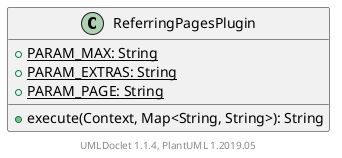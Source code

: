 @startuml

    class ReferringPagesPlugin [[ReferringPagesPlugin.html]] {
        {static} +PARAM_MAX: String
        {static} +PARAM_EXTRAS: String
        {static} +PARAM_PAGE: String
        +execute(Context, Map<String, String>): String
    }


    center footer UMLDoclet 1.1.4, PlantUML 1.2019.05
@enduml
